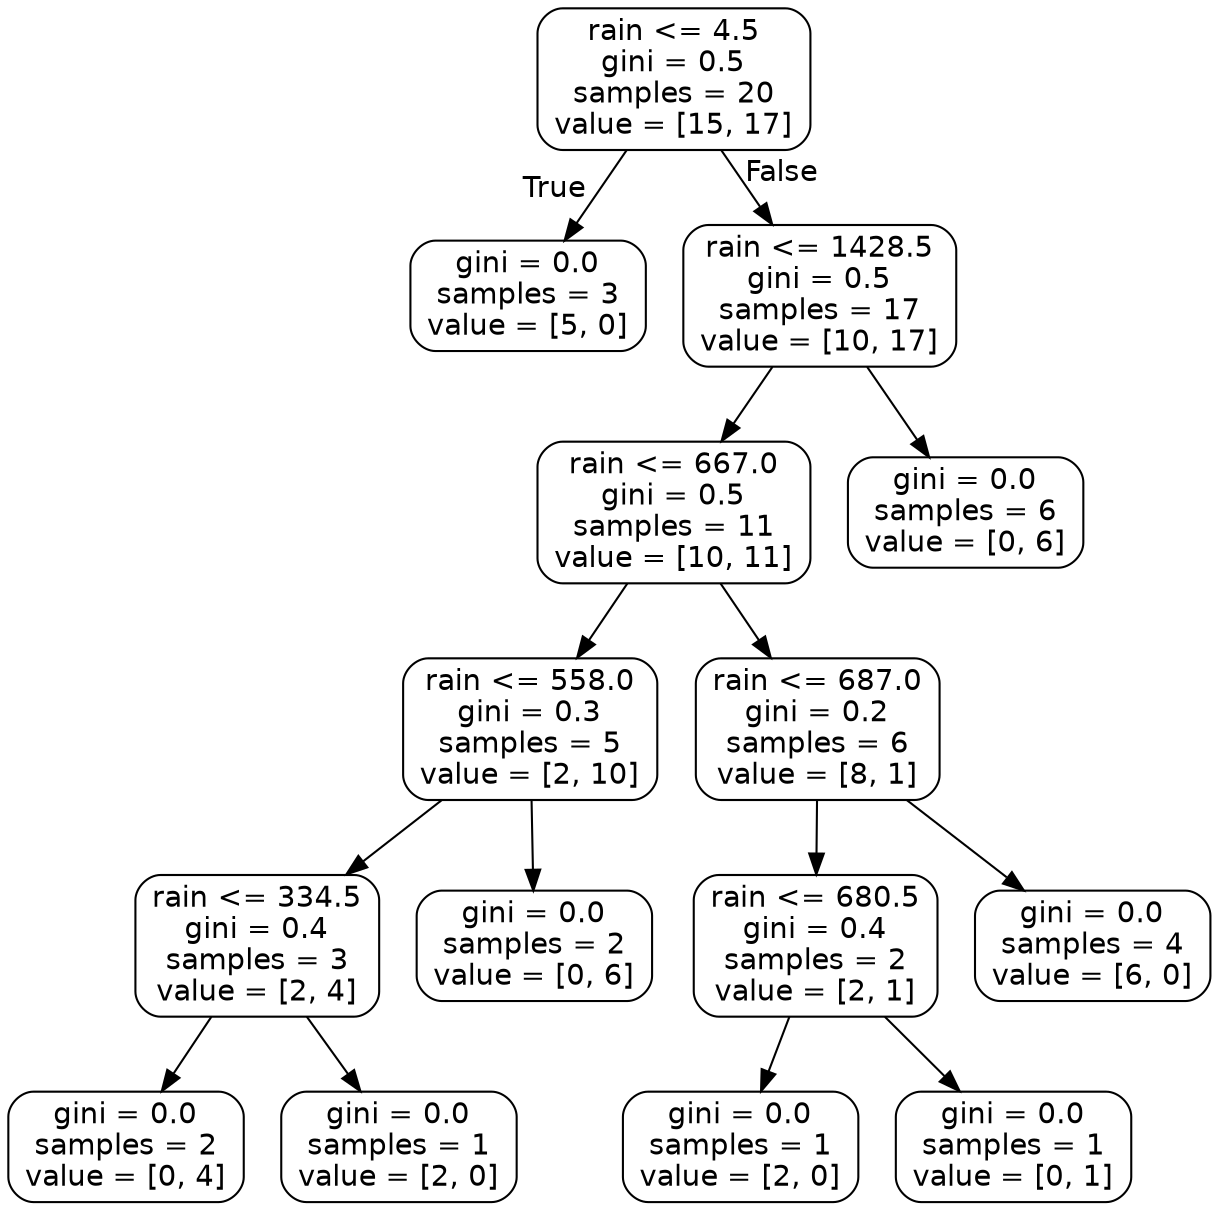 digraph Tree {
node [shape=box, style="rounded", color="black", fontname=helvetica] ;
edge [fontname=helvetica] ;
0 [label="rain <= 4.5\ngini = 0.5\nsamples = 20\nvalue = [15, 17]"] ;
1 [label="gini = 0.0\nsamples = 3\nvalue = [5, 0]"] ;
0 -> 1 [labeldistance=2.5, labelangle=45, headlabel="True"] ;
2 [label="rain <= 1428.5\ngini = 0.5\nsamples = 17\nvalue = [10, 17]"] ;
0 -> 2 [labeldistance=2.5, labelangle=-45, headlabel="False"] ;
3 [label="rain <= 667.0\ngini = 0.5\nsamples = 11\nvalue = [10, 11]"] ;
2 -> 3 ;
4 [label="rain <= 558.0\ngini = 0.3\nsamples = 5\nvalue = [2, 10]"] ;
3 -> 4 ;
5 [label="rain <= 334.5\ngini = 0.4\nsamples = 3\nvalue = [2, 4]"] ;
4 -> 5 ;
6 [label="gini = 0.0\nsamples = 2\nvalue = [0, 4]"] ;
5 -> 6 ;
7 [label="gini = 0.0\nsamples = 1\nvalue = [2, 0]"] ;
5 -> 7 ;
8 [label="gini = 0.0\nsamples = 2\nvalue = [0, 6]"] ;
4 -> 8 ;
9 [label="rain <= 687.0\ngini = 0.2\nsamples = 6\nvalue = [8, 1]"] ;
3 -> 9 ;
10 [label="rain <= 680.5\ngini = 0.4\nsamples = 2\nvalue = [2, 1]"] ;
9 -> 10 ;
11 [label="gini = 0.0\nsamples = 1\nvalue = [2, 0]"] ;
10 -> 11 ;
12 [label="gini = 0.0\nsamples = 1\nvalue = [0, 1]"] ;
10 -> 12 ;
13 [label="gini = 0.0\nsamples = 4\nvalue = [6, 0]"] ;
9 -> 13 ;
14 [label="gini = 0.0\nsamples = 6\nvalue = [0, 6]"] ;
2 -> 14 ;
}
